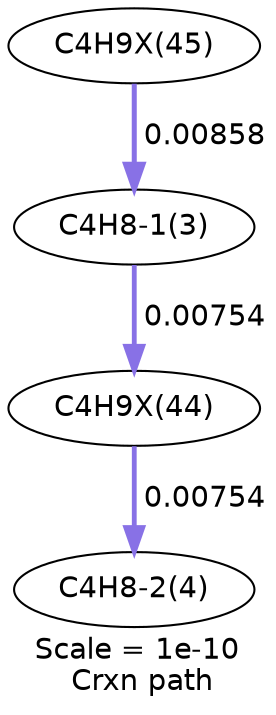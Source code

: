 digraph reaction_paths {
center=1;
s13 -> s6[fontname="Helvetica", style="setlinewidth(2.41)", arrowsize=1.2, color="0.7, 0.509, 0.9"
, label=" 0.00858"];
s6 -> s12[fontname="Helvetica", style="setlinewidth(2.31)", arrowsize=1.16, color="0.7, 0.508, 0.9"
, label=" 0.00754"];
s12 -> s7[fontname="Helvetica", style="setlinewidth(2.31)", arrowsize=1.16, color="0.7, 0.508, 0.9"
, label=" 0.00754"];
s6 [ fontname="Helvetica", label="C4H8-1(3)"];
s7 [ fontname="Helvetica", label="C4H8-2(4)"];
s12 [ fontname="Helvetica", label="C4H9X(44)"];
s13 [ fontname="Helvetica", label="C4H9X(45)"];
 label = "Scale = 1e-10\l Crxn path";
 fontname = "Helvetica";
}
